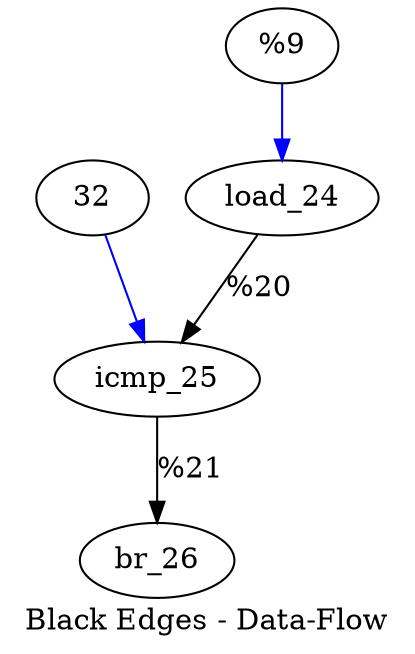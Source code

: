 digraph G {
compound=true
label="Black Edges - Data-Flow"
"icmp_25" -> "br_26"[color=black dir=black label="%21"]
"32" -> "icmp_25"[color=blue dir=black]
"load_24" -> "icmp_25"[color=black dir=black label="%20"]
"%4" -> "load_24"[color=blue dir=black]
}

